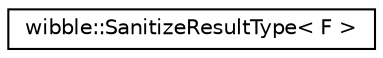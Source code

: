 digraph G
{
  edge [fontname="Helvetica",fontsize="10",labelfontname="Helvetica",labelfontsize="10"];
  node [fontname="Helvetica",fontsize="10",shape=record];
  rankdir="LR";
  Node1 [label="wibble::SanitizeResultType\< F \>",height=0.2,width=0.4,color="black", fillcolor="white", style="filled",URL="$structwibble_1_1SanitizeResultType.html"];
}
